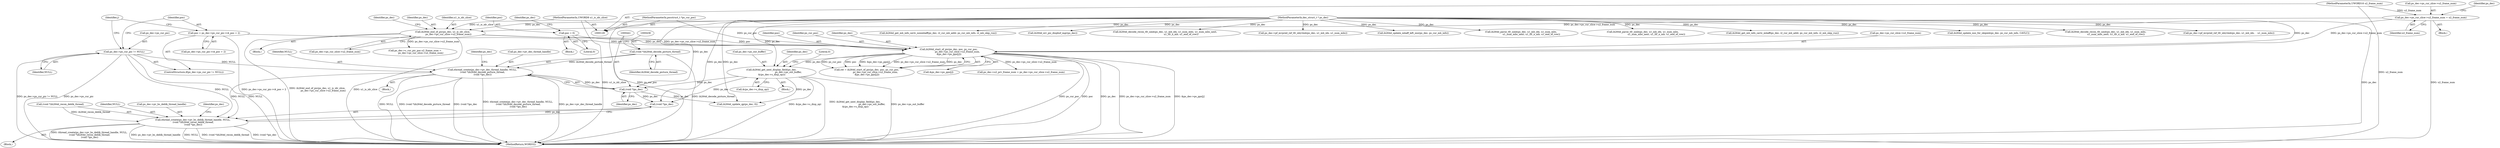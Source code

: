 digraph "0_Android_a78887bcffbc2995cf9ed72e0697acf560875e9e_1@pointer" {
"1000432" [label="(Call,ithread_create(ps_dec->pv_dec_thread_handle, NULL,\n (void *)ih264d_decode_picture_thread,\n (void *)ps_dec))"];
"1000283" [label="(Call,ps_dec->ps_cur_pic != NULL)"];
"1000437" [label="(Call,(void *)ih264d_decode_picture_thread)"];
"1000440" [label="(Call,(void *)ps_dec)"];
"1000385" [label="(Call,ih264d_get_next_display_field(ps_dec,\n                                              ps_dec->ps_out_buffer,\n &(ps_dec->s_disp_op)))"];
"1000346" [label="(Call,ih264d_start_of_pic(ps_dec, poc, ps_cur_poc,\n                        ps_dec->ps_cur_slice->u2_frame_num,\n &ps_dec->ps_pps[j]))"];
"1000234" [label="(Call,ih264d_end_of_pic(ps_dec, u1_is_idr_slice,\n                ps_dec->ps_cur_slice->u2_frame_num))"];
"1000130" [label="(MethodParameterIn,dec_struct_t * ps_dec)"];
"1000132" [label="(MethodParameterIn,UWORD8 u1_is_idr_slice)"];
"1000221" [label="(Call,ps_dec->ps_cur_slice->u2_frame_num = u2_frame_num)"];
"1000133" [label="(MethodParameterIn,UWORD16 u2_frame_num)"];
"1000288" [label="(Call,poc = ps_dec->ps_cur_pic->i4_poc + 2)"];
"1000257" [label="(Call,poc = 0)"];
"1000134" [label="(MethodParameterIn,pocstruct_t *ps_cur_poc)"];
"1000476" [label="(Call,ithread_create(ps_dec->pv_bs_deblk_thread_handle, NULL,\n (void *)ih264d_recon_deblk_thread,\n (void *)ps_dec))"];
"1000439" [label="(Identifier,ih264d_decode_picture_thread)"];
"1000436" [label="(Identifier,NULL)"];
"1000348" [label="(Identifier,poc)"];
"1000481" [label="(Call,(void *)ih264d_recon_deblk_thread)"];
"1000387" [label="(Call,ps_dec->ps_out_buffer)"];
"1000242" [label="(Call,ps_dec->s_cur_pic_poc.u2_frame_num =\n                ps_dec->ps_cur_slice->u2_frame_num)"];
"1000385" [label="(Call,ih264d_get_next_display_field(ps_dec,\n                                              ps_dec->ps_out_buffer,\n &(ps_dec->s_disp_op)))"];
"1000437" [label="(Call,(void *)ih264d_decode_picture_thread)"];
"1000287" [label="(Identifier,NULL)"];
"1000445" [label="(Identifier,ps_dec)"];
"1000355" [label="(Call,&ps_dec->ps_pps[j])"];
"1000349" [label="(Identifier,ps_cur_poc)"];
"1001062" [label="(Call,ih264d_get_mb_info_cavlc_nonmbaff(ps_dec, i2_cur_mb_addr, ps_cur_mb_info, i2_mb_skip_run))"];
"1000221" [label="(Call,ps_dec->ps_cur_slice->u2_frame_num = u2_frame_num)"];
"1000220" [label="(Block,)"];
"1000258" [label="(Identifier,poc)"];
"1000257" [label="(Call,poc = 0)"];
"1000130" [label="(MethodParameterIn,dec_struct_t * ps_dec)"];
"1000386" [label="(Identifier,ps_dec)"];
"1000222" [label="(Call,ps_dec->ps_cur_slice->u2_frame_num)"];
"1000284" [label="(Call,ps_dec->ps_cur_pic)"];
"1000205" [label="(Call,ih264d_err_pic_dispbuf_mgr(ps_dec))"];
"1001252" [label="(Call,ih264d_decode_recon_tfr_nmb(ps_dec, u1_mb_idx, u1_num_mbs, u1_num_mbs_next,\n                                            u1_tfr_n_mb, u1_end_of_row))"];
"1000432" [label="(Call,ithread_create(ps_dec->pv_dec_thread_handle, NULL,\n (void *)ih264d_decode_picture_thread,\n (void *)ps_dec))"];
"1000480" [label="(Identifier,NULL)"];
"1000290" [label="(Call,ps_dec->ps_cur_pic->i4_poc + 2)"];
"1000390" [label="(Call,&(ps_dec->s_disp_op))"];
"1000289" [label="(Identifier,poc)"];
"1000298" [label="(Identifier,j)"];
"1000346" [label="(Call,ih264d_start_of_pic(ps_dec, poc, ps_cur_poc,\n                        ps_dec->ps_cur_slice->u2_frame_num,\n &ps_dec->ps_pps[j]))"];
"1000477" [label="(Call,ps_dec->pv_bs_deblk_thread_handle)"];
"1000245" [label="(Identifier,ps_dec)"];
"1000396" [label="(Literal,0)"];
"1000237" [label="(Call,ps_dec->ps_cur_slice->u2_frame_num)"];
"1001214" [label="(Call,ps_dec->pf_mvpred_ref_tfr_nby2mb(ps_dec, u1_mb_idx, u1_num_mbs))"];
"1000860" [label="(Call,ps_dec->u2_prv_frame_num = ps_dec->ps_cur_slice->u2_frame_num)"];
"1000133" [label="(MethodParameterIn,UWORD16 u2_frame_num)"];
"1000489" [label="(Identifier,ps_dec)"];
"1000344" [label="(Call,ret = ih264d_start_of_pic(ps_dec, poc, ps_cur_poc,\n                        ps_dec->ps_cur_slice->u2_frame_num,\n &ps_dec->ps_pps[j]))"];
"1000433" [label="(Call,ps_dec->pv_dec_thread_handle)"];
"1001155" [label="(Call,ih264d_update_mbaff_left_nnz(ps_dec, ps_cur_mb_info))"];
"1000659" [label="(Call,ih264d_parse_tfr_nmb(ps_dec, u1_mb_idx, u1_num_mbs,\n                            u1_num_mbs_next, u1_tfr_n_mb, u1_end_of_row))"];
"1001238" [label="(Call,ih264d_parse_tfr_nmb(ps_dec, u1_mb_idx, u1_num_mbs,\n                                     u1_num_mbs_next, u1_tfr_n_mb, u1_end_of_row))"];
"1000235" [label="(Identifier,ps_dec)"];
"1000470" [label="(Block,)"];
"1000476" [label="(Call,ithread_create(ps_dec->pv_bs_deblk_thread_handle, NULL,\n (void *)ih264d_recon_deblk_thread,\n (void *)ps_dec))"];
"1000282" [label="(ControlStructure,if(ps_dec->ps_cur_pic != NULL))"];
"1000233" [label="(Block,)"];
"1000347" [label="(Identifier,ps_dec)"];
"1001056" [label="(Call,ih264d_get_mb_info_cavlc_mbaff(ps_dec, i2_cur_mb_addr, ps_cur_mb_info, i2_mb_skip_run))"];
"1000350" [label="(Call,ps_dec->ps_cur_slice->u2_frame_num)"];
"1000253" [label="(Block,)"];
"1000263" [label="(Identifier,ps_dec)"];
"1000283" [label="(Call,ps_dec->ps_cur_pic != NULL)"];
"1000288" [label="(Call,poc = ps_dec->ps_cur_pic->i4_poc + 2)"];
"1000958" [label="(Call,ih264d_update_qp(ps_dec, 0))"];
"1000134" [label="(MethodParameterIn,pocstruct_t *ps_cur_poc)"];
"1000132" [label="(MethodParameterIn,UWORD8 u1_is_idr_slice)"];
"1000440" [label="(Call,(void *)ps_dec)"];
"1000231" [label="(Identifier,ps_dec)"];
"1001127" [label="(Call,ih264d_update_nnz_for_skipmb(ps_dec, ps_cur_mb_info, CAVLC))"];
"1000234" [label="(Call,ih264d_end_of_pic(ps_dec, u1_is_idr_slice,\n                ps_dec->ps_cur_slice->u2_frame_num))"];
"1000673" [label="(Call,ih264d_decode_recon_tfr_nmb(ps_dec, u1_mb_idx, u1_num_mbs,\n                            u1_num_mbs_next, u1_tfr_n_mb, u1_end_of_row))"];
"1000431" [label="(Block,)"];
"1000484" [label="(Call,(void *)ps_dec)"];
"1000259" [label="(Literal,0)"];
"1000442" [label="(Identifier,ps_dec)"];
"1001350" [label="(MethodReturn,WORD32)"];
"1000236" [label="(Identifier,u1_is_idr_slice)"];
"1000384" [label="(Block,)"];
"1000612" [label="(Call,ps_dec->pf_mvpred_ref_tfr_nby2mb(ps_dec, u1_mb_idx,    u1_num_mbs))"];
"1000227" [label="(Identifier,u2_frame_num)"];
"1000432" -> "1000431"  [label="AST: "];
"1000432" -> "1000440"  [label="CFG: "];
"1000433" -> "1000432"  [label="AST: "];
"1000436" -> "1000432"  [label="AST: "];
"1000437" -> "1000432"  [label="AST: "];
"1000440" -> "1000432"  [label="AST: "];
"1000445" -> "1000432"  [label="CFG: "];
"1000432" -> "1001350"  [label="DDG: NULL"];
"1000432" -> "1001350"  [label="DDG: (void *)ih264d_decode_picture_thread"];
"1000432" -> "1001350"  [label="DDG: (void *)ps_dec"];
"1000432" -> "1001350"  [label="DDG: ithread_create(ps_dec->pv_dec_thread_handle, NULL,\n (void *)ih264d_decode_picture_thread,\n (void *)ps_dec)"];
"1000432" -> "1001350"  [label="DDG: ps_dec->pv_dec_thread_handle"];
"1000283" -> "1000432"  [label="DDG: NULL"];
"1000437" -> "1000432"  [label="DDG: ih264d_decode_picture_thread"];
"1000440" -> "1000432"  [label="DDG: ps_dec"];
"1000432" -> "1000476"  [label="DDG: NULL"];
"1000283" -> "1000282"  [label="AST: "];
"1000283" -> "1000287"  [label="CFG: "];
"1000284" -> "1000283"  [label="AST: "];
"1000287" -> "1000283"  [label="AST: "];
"1000289" -> "1000283"  [label="CFG: "];
"1000298" -> "1000283"  [label="CFG: "];
"1000283" -> "1001350"  [label="DDG: ps_dec->ps_cur_pic"];
"1000283" -> "1001350"  [label="DDG: NULL"];
"1000283" -> "1001350"  [label="DDG: ps_dec->ps_cur_pic != NULL"];
"1000283" -> "1000476"  [label="DDG: NULL"];
"1000437" -> "1000439"  [label="CFG: "];
"1000438" -> "1000437"  [label="AST: "];
"1000439" -> "1000437"  [label="AST: "];
"1000441" -> "1000437"  [label="CFG: "];
"1000437" -> "1001350"  [label="DDG: ih264d_decode_picture_thread"];
"1000440" -> "1000442"  [label="CFG: "];
"1000441" -> "1000440"  [label="AST: "];
"1000442" -> "1000440"  [label="AST: "];
"1000385" -> "1000440"  [label="DDG: ps_dec"];
"1000130" -> "1000440"  [label="DDG: ps_dec"];
"1000440" -> "1000484"  [label="DDG: ps_dec"];
"1000440" -> "1000958"  [label="DDG: ps_dec"];
"1000385" -> "1000384"  [label="AST: "];
"1000385" -> "1000390"  [label="CFG: "];
"1000386" -> "1000385"  [label="AST: "];
"1000387" -> "1000385"  [label="AST: "];
"1000390" -> "1000385"  [label="AST: "];
"1000396" -> "1000385"  [label="CFG: "];
"1000385" -> "1001350"  [label="DDG: ps_dec->ps_out_buffer"];
"1000385" -> "1001350"  [label="DDG: &(ps_dec->s_disp_op)"];
"1000385" -> "1001350"  [label="DDG: ih264d_get_next_display_field(ps_dec,\n                                              ps_dec->ps_out_buffer,\n &(ps_dec->s_disp_op))"];
"1000346" -> "1000385"  [label="DDG: ps_dec"];
"1000130" -> "1000385"  [label="DDG: ps_dec"];
"1000385" -> "1000484"  [label="DDG: ps_dec"];
"1000385" -> "1000958"  [label="DDG: ps_dec"];
"1000346" -> "1000344"  [label="AST: "];
"1000346" -> "1000355"  [label="CFG: "];
"1000347" -> "1000346"  [label="AST: "];
"1000348" -> "1000346"  [label="AST: "];
"1000349" -> "1000346"  [label="AST: "];
"1000350" -> "1000346"  [label="AST: "];
"1000355" -> "1000346"  [label="AST: "];
"1000344" -> "1000346"  [label="CFG: "];
"1000346" -> "1001350"  [label="DDG: ps_cur_poc"];
"1000346" -> "1001350"  [label="DDG: poc"];
"1000346" -> "1001350"  [label="DDG: ps_dec"];
"1000346" -> "1001350"  [label="DDG: ps_dec->ps_cur_slice->u2_frame_num"];
"1000346" -> "1001350"  [label="DDG: &ps_dec->ps_pps[j]"];
"1000346" -> "1000344"  [label="DDG: ps_cur_poc"];
"1000346" -> "1000344"  [label="DDG: poc"];
"1000346" -> "1000344"  [label="DDG: &ps_dec->ps_pps[j]"];
"1000346" -> "1000344"  [label="DDG: ps_dec->ps_cur_slice->u2_frame_num"];
"1000346" -> "1000344"  [label="DDG: ps_dec"];
"1000234" -> "1000346"  [label="DDG: ps_dec"];
"1000234" -> "1000346"  [label="DDG: ps_dec->ps_cur_slice->u2_frame_num"];
"1000130" -> "1000346"  [label="DDG: ps_dec"];
"1000288" -> "1000346"  [label="DDG: poc"];
"1000257" -> "1000346"  [label="DDG: poc"];
"1000134" -> "1000346"  [label="DDG: ps_cur_poc"];
"1000221" -> "1000346"  [label="DDG: ps_dec->ps_cur_slice->u2_frame_num"];
"1000346" -> "1000860"  [label="DDG: ps_dec->ps_cur_slice->u2_frame_num"];
"1000234" -> "1000233"  [label="AST: "];
"1000234" -> "1000237"  [label="CFG: "];
"1000235" -> "1000234"  [label="AST: "];
"1000236" -> "1000234"  [label="AST: "];
"1000237" -> "1000234"  [label="AST: "];
"1000245" -> "1000234"  [label="CFG: "];
"1000234" -> "1001350"  [label="DDG: u1_is_idr_slice"];
"1000234" -> "1001350"  [label="DDG: ih264d_end_of_pic(ps_dec, u1_is_idr_slice,\n                ps_dec->ps_cur_slice->u2_frame_num)"];
"1000130" -> "1000234"  [label="DDG: ps_dec"];
"1000132" -> "1000234"  [label="DDG: u1_is_idr_slice"];
"1000221" -> "1000234"  [label="DDG: ps_dec->ps_cur_slice->u2_frame_num"];
"1000234" -> "1000242"  [label="DDG: ps_dec->ps_cur_slice->u2_frame_num"];
"1000130" -> "1000129"  [label="AST: "];
"1000130" -> "1001350"  [label="DDG: ps_dec"];
"1000130" -> "1000205"  [label="DDG: ps_dec"];
"1000130" -> "1000484"  [label="DDG: ps_dec"];
"1000130" -> "1000612"  [label="DDG: ps_dec"];
"1000130" -> "1000659"  [label="DDG: ps_dec"];
"1000130" -> "1000673"  [label="DDG: ps_dec"];
"1000130" -> "1000958"  [label="DDG: ps_dec"];
"1000130" -> "1001056"  [label="DDG: ps_dec"];
"1000130" -> "1001062"  [label="DDG: ps_dec"];
"1000130" -> "1001127"  [label="DDG: ps_dec"];
"1000130" -> "1001155"  [label="DDG: ps_dec"];
"1000130" -> "1001214"  [label="DDG: ps_dec"];
"1000130" -> "1001238"  [label="DDG: ps_dec"];
"1000130" -> "1001252"  [label="DDG: ps_dec"];
"1000132" -> "1000129"  [label="AST: "];
"1000132" -> "1001350"  [label="DDG: u1_is_idr_slice"];
"1000221" -> "1000220"  [label="AST: "];
"1000221" -> "1000227"  [label="CFG: "];
"1000222" -> "1000221"  [label="AST: "];
"1000227" -> "1000221"  [label="AST: "];
"1000231" -> "1000221"  [label="CFG: "];
"1000221" -> "1001350"  [label="DDG: u2_frame_num"];
"1000133" -> "1000221"  [label="DDG: u2_frame_num"];
"1000133" -> "1000129"  [label="AST: "];
"1000133" -> "1001350"  [label="DDG: u2_frame_num"];
"1000288" -> "1000282"  [label="AST: "];
"1000288" -> "1000290"  [label="CFG: "];
"1000289" -> "1000288"  [label="AST: "];
"1000290" -> "1000288"  [label="AST: "];
"1000298" -> "1000288"  [label="CFG: "];
"1000288" -> "1001350"  [label="DDG: ps_dec->ps_cur_pic->i4_poc + 2"];
"1000257" -> "1000253"  [label="AST: "];
"1000257" -> "1000259"  [label="CFG: "];
"1000258" -> "1000257"  [label="AST: "];
"1000259" -> "1000257"  [label="AST: "];
"1000263" -> "1000257"  [label="CFG: "];
"1000134" -> "1000129"  [label="AST: "];
"1000134" -> "1001350"  [label="DDG: ps_cur_poc"];
"1000476" -> "1000470"  [label="AST: "];
"1000476" -> "1000484"  [label="CFG: "];
"1000477" -> "1000476"  [label="AST: "];
"1000480" -> "1000476"  [label="AST: "];
"1000481" -> "1000476"  [label="AST: "];
"1000484" -> "1000476"  [label="AST: "];
"1000489" -> "1000476"  [label="CFG: "];
"1000476" -> "1001350"  [label="DDG: ithread_create(ps_dec->pv_bs_deblk_thread_handle, NULL,\n (void *)ih264d_recon_deblk_thread,\n (void *)ps_dec)"];
"1000476" -> "1001350"  [label="DDG: ps_dec->pv_bs_deblk_thread_handle"];
"1000476" -> "1001350"  [label="DDG: NULL"];
"1000476" -> "1001350"  [label="DDG: (void *)ih264d_recon_deblk_thread"];
"1000476" -> "1001350"  [label="DDG: (void *)ps_dec"];
"1000481" -> "1000476"  [label="DDG: ih264d_recon_deblk_thread"];
"1000484" -> "1000476"  [label="DDG: ps_dec"];
}
